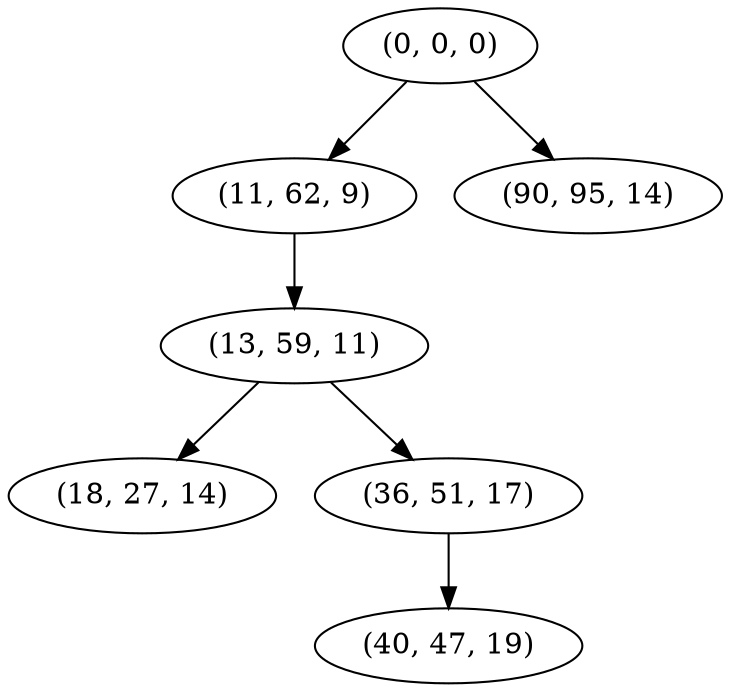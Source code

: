 digraph tree {
    "(0, 0, 0)";
    "(11, 62, 9)";
    "(13, 59, 11)";
    "(18, 27, 14)";
    "(36, 51, 17)";
    "(40, 47, 19)";
    "(90, 95, 14)";
    "(0, 0, 0)" -> "(11, 62, 9)";
    "(0, 0, 0)" -> "(90, 95, 14)";
    "(11, 62, 9)" -> "(13, 59, 11)";
    "(13, 59, 11)" -> "(18, 27, 14)";
    "(13, 59, 11)" -> "(36, 51, 17)";
    "(36, 51, 17)" -> "(40, 47, 19)";
}
